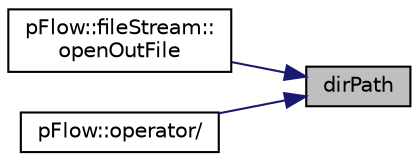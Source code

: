 digraph "dirPath"
{
 // LATEX_PDF_SIZE
  edge [fontname="Helvetica",fontsize="10",labelfontname="Helvetica",labelfontsize="10"];
  node [fontname="Helvetica",fontsize="10",shape=record];
  rankdir="RL";
  Node1 [label="dirPath",height=0.2,width=0.4,color="black", fillcolor="grey75", style="filled", fontcolor="black",tooltip="Dir part of the path."];
  Node1 -> Node2 [dir="back",color="midnightblue",fontsize="10",style="solid",fontname="Helvetica"];
  Node2 [label="pFlow::fileStream::\lopenOutFile",height=0.2,width=0.4,color="black", fillcolor="white", style="filled",URL="$classpFlow_1_1fileStream.html#a8d6b427b76776c3ef060ad31d8ea44fd",tooltip="open output file"];
  Node1 -> Node3 [dir="back",color="midnightblue",fontsize="10",style="solid",fontname="Helvetica"];
  Node3 [label="pFlow::operator/",height=0.2,width=0.4,color="black", fillcolor="white", style="filled",URL="$namespacepFlow.html#a876ef3ad73dadbed86887793dd7d40d5",tooltip=" "];
}
